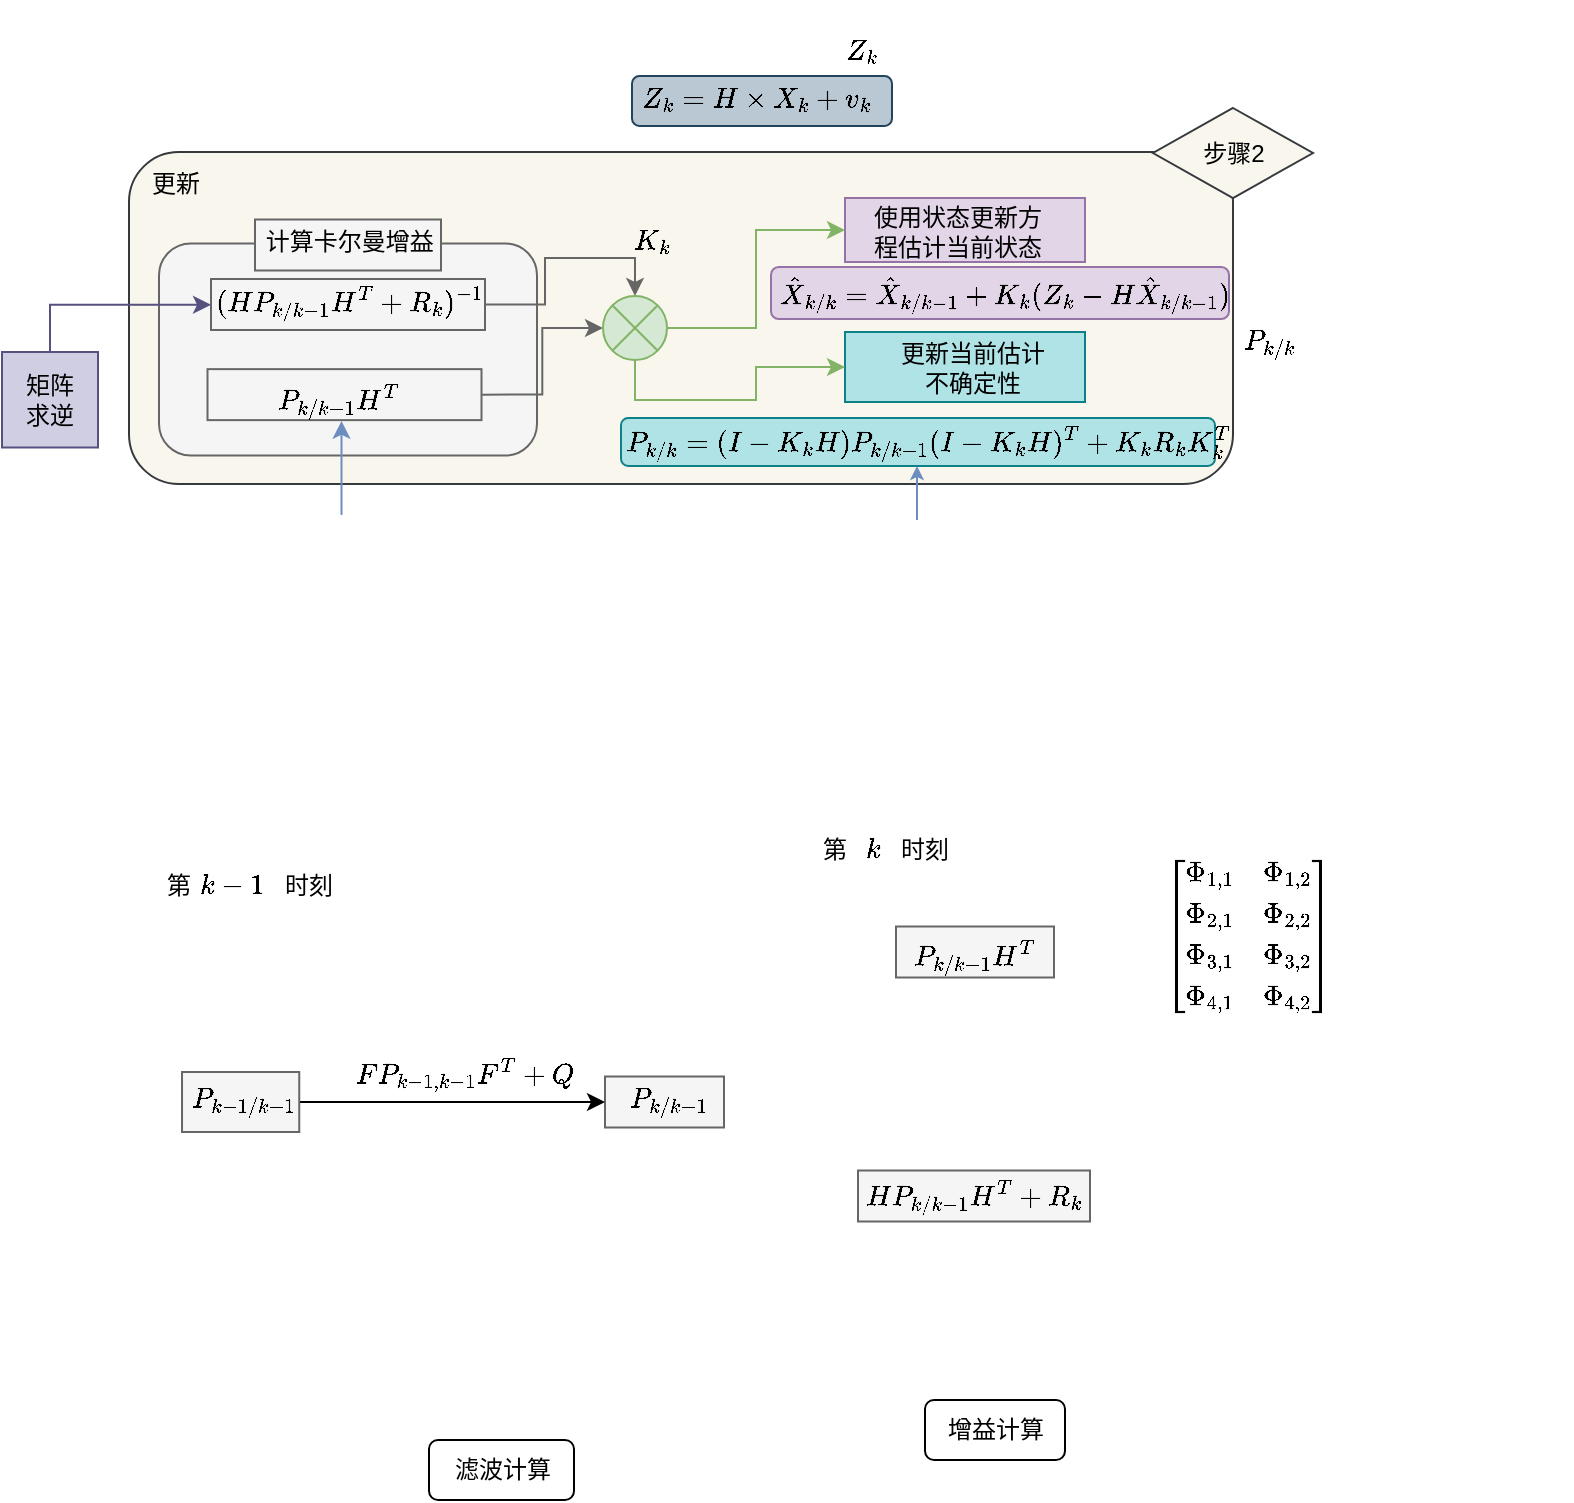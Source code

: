 <mxfile version="24.7.10">
  <diagram name="第 1 页" id="y7iJmAaxipxlzdK7qwd3">
    <mxGraphModel dx="830" dy="1611" grid="0" gridSize="10" guides="1" tooltips="1" connect="1" arrows="1" fold="1" page="1" pageScale="1" pageWidth="827" pageHeight="1169" math="1" shadow="0">
      <root>
        <mxCell id="0" />
        <mxCell id="1" parent="0" />
        <mxCell id="mOf4tWiYJ4hYIlibuN8Z-60" value="" style="rounded=0;whiteSpace=wrap;html=1;fillColor=#f5f5f5;strokeColor=#666666;fontColor=#333333;" vertex="1" parent="1">
          <mxGeometry x="351.5" y="508.25" width="59.5" height="25.5" as="geometry" />
        </mxCell>
        <mxCell id="mOf4tWiYJ4hYIlibuN8Z-14" value="" style="rounded=1;whiteSpace=wrap;html=1;fillColor=#bac8d3;strokeColor=#23445d;" vertex="1" parent="1">
          <mxGeometry x="365" y="8" width="130" height="25" as="geometry" />
        </mxCell>
        <mxCell id="mOf4tWiYJ4hYIlibuN8Z-15" value="" style="rounded=1;whiteSpace=wrap;html=1;fillColor=#f9f7ed;strokeColor=#36393d;" vertex="1" parent="1">
          <mxGeometry x="113.5" y="46" width="552" height="166" as="geometry" />
        </mxCell>
        <mxCell id="mOf4tWiYJ4hYIlibuN8Z-16" value="" style="rounded=1;whiteSpace=wrap;html=1;fillColor=#f5f5f5;fontColor=#333333;strokeColor=#666666;" vertex="1" parent="1">
          <mxGeometry x="128.5" y="91.75" width="189" height="106" as="geometry" />
        </mxCell>
        <mxCell id="mOf4tWiYJ4hYIlibuN8Z-17" value="" style="rounded=1;whiteSpace=wrap;html=1;fillColor=#b0e3e6;strokeColor=#0e8088;" vertex="1" parent="1">
          <mxGeometry x="359.5" y="179" width="297" height="24" as="geometry" />
        </mxCell>
        <mxCell id="mOf4tWiYJ4hYIlibuN8Z-18" value="" style="rounded=1;whiteSpace=wrap;html=1;fillColor=#e1d5e7;strokeColor=#9673a6;" vertex="1" parent="1">
          <mxGeometry x="434.5" y="103.5" width="229" height="26" as="geometry" />
        </mxCell>
        <mxCell id="mOf4tWiYJ4hYIlibuN8Z-19" value="" style="rounded=0;whiteSpace=wrap;html=1;fillColor=#b0e3e6;strokeColor=#0e8088;" vertex="1" parent="1">
          <mxGeometry x="471.5" y="136" width="120" height="35" as="geometry" />
        </mxCell>
        <mxCell id="mOf4tWiYJ4hYIlibuN8Z-20" value="" style="rounded=0;whiteSpace=wrap;html=1;fillColor=#e1d5e7;strokeColor=#9673a6;" vertex="1" parent="1">
          <mxGeometry x="471.5" y="69" width="120" height="32" as="geometry" />
        </mxCell>
        <mxCell id="mOf4tWiYJ4hYIlibuN8Z-21" value="" style="rounded=0;whiteSpace=wrap;html=1;fillColor=#f5f5f5;strokeColor=#666666;fontColor=#333333;" vertex="1" parent="1">
          <mxGeometry x="176.5" y="79.75" width="93" height="25.5" as="geometry" />
        </mxCell>
        <mxCell id="mOf4tWiYJ4hYIlibuN8Z-22" value="更新" style="text;html=1;align=center;verticalAlign=middle;whiteSpace=wrap;rounded=0;" vertex="1" parent="1">
          <mxGeometry x="106.5" y="47.25" width="60" height="30" as="geometry" />
        </mxCell>
        <mxCell id="mOf4tWiYJ4hYIlibuN8Z-23" value="使用状态更新方程估计当前状态" style="text;html=1;align=center;verticalAlign=middle;whiteSpace=wrap;rounded=0;" vertex="1" parent="1">
          <mxGeometry x="480" y="71" width="96" height="30" as="geometry" />
        </mxCell>
        <mxCell id="mOf4tWiYJ4hYIlibuN8Z-24" value="更新当前估计不确定性" style="text;html=1;align=center;verticalAlign=middle;whiteSpace=wrap;rounded=0;" vertex="1" parent="1">
          <mxGeometry x="495" y="138.5" width="81" height="30" as="geometry" />
        </mxCell>
        <mxCell id="mOf4tWiYJ4hYIlibuN8Z-25" value="步骤2" style="rhombus;whiteSpace=wrap;html=1;fillColor=#f9f7ed;strokeColor=#36393d;" vertex="1" parent="1">
          <mxGeometry x="625.5" y="24" width="80" height="45" as="geometry" />
        </mxCell>
        <mxCell id="mOf4tWiYJ4hYIlibuN8Z-26" value="计算卡尔曼增益&amp;nbsp;" style="text;html=1;align=center;verticalAlign=middle;whiteSpace=wrap;rounded=0;" vertex="1" parent="1">
          <mxGeometry x="176.5" y="77.25" width="97" height="28" as="geometry" />
        </mxCell>
        <mxCell id="mOf4tWiYJ4hYIlibuN8Z-27" value="$$P_{k/k}=(I-K_{k}H)P_{k/k-1}(I-K_{k}H)^{T}+K_{k}R_{k}K_{k}^{T}$$" style="text;whiteSpace=wrap;" vertex="1" parent="1">
          <mxGeometry x="359.5" y="163.75" width="293" height="44" as="geometry" />
        </mxCell>
        <mxCell id="mOf4tWiYJ4hYIlibuN8Z-28" value="$$Z_k=H\times X_{k}+v_k$$" style="text;whiteSpace=wrap;" vertex="1" parent="1">
          <mxGeometry x="367.5" y="-6" width="120" height="36" as="geometry" />
        </mxCell>
        <mxCell id="mOf4tWiYJ4hYIlibuN8Z-29" value="$$\hat{X}_{k/k}={{\hat{X}_{k/k-1}+K_{k}(Z_{k}-H\hat{X}_{k/k-1})}}$$" style="text;whiteSpace=wrap;" vertex="1" parent="1">
          <mxGeometry x="436.5" y="87.5" width="190" height="36" as="geometry" />
        </mxCell>
        <mxCell id="mOf4tWiYJ4hYIlibuN8Z-30" value="&lt;span style=&quot;color: rgb(0, 0, 0); font-family: Helvetica; font-size: 12px; font-style: normal; font-variant-ligatures: normal; font-variant-caps: normal; font-weight: 400; letter-spacing: normal; orphans: 2; text-align: left; text-indent: 0px; text-transform: none; widows: 2; word-spacing: 0px; -webkit-text-stroke-width: 0px; white-space: normal; background-color: rgb(251, 251, 251); text-decoration-thickness: initial; text-decoration-style: initial; text-decoration-color: initial; display: inline !important; float: none;&quot;&gt;$$Z_k$$&lt;/span&gt;" style="text;whiteSpace=wrap;html=1;" vertex="1" parent="1">
          <mxGeometry x="470" y="-30" width="25" height="36" as="geometry" />
        </mxCell>
        <mxCell id="mOf4tWiYJ4hYIlibuN8Z-31" value="&lt;span style=&quot;color: rgb(0, 0, 0); font-family: Helvetica; font-size: 12px; font-style: normal; font-variant-ligatures: normal; font-variant-caps: normal; font-weight: 400; letter-spacing: normal; orphans: 2; text-align: left; text-indent: 0px; text-transform: none; widows: 2; word-spacing: 0px; -webkit-text-stroke-width: 0px; white-space: normal; background-color: rgb(251, 251, 251); text-decoration-thickness: initial; text-decoration-style: initial; text-decoration-color: initial; display: inline !important; float: none;&quot;&gt;$$P_{k/k}$$&lt;/span&gt;" style="text;html=1;align=center;verticalAlign=middle;resizable=0;points=[];autosize=1;strokeColor=none;fillColor=none;" vertex="1" parent="1">
          <mxGeometry x="642.5" y="127.5" width="83" height="26" as="geometry" />
        </mxCell>
        <mxCell id="mOf4tWiYJ4hYIlibuN8Z-32" value="&lt;span style=&quot;color: rgb(0, 0, 0); font-family: Helvetica; font-size: 12px; font-style: normal; font-variant-ligatures: normal; font-variant-caps: normal; font-weight: 400; letter-spacing: normal; orphans: 2; text-align: center; text-indent: 0px; text-transform: none; widows: 2; word-spacing: 0px; -webkit-text-stroke-width: 0px; white-space: normal; background-color: rgb(255, 255, 255); text-decoration-thickness: initial; text-decoration-style: initial; text-decoration-color: initial; display: inline !important; float: none;&quot;&gt;$$K_k$$&lt;/span&gt;" style="text;whiteSpace=wrap;html=1;" vertex="1" parent="1">
          <mxGeometry x="363.5" y="65" width="27.5" height="36" as="geometry" />
        </mxCell>
        <mxCell id="mOf4tWiYJ4hYIlibuN8Z-33" style="edgeStyle=orthogonalEdgeStyle;rounded=0;orthogonalLoop=1;jettySize=auto;html=1;entryX=0.5;entryY=0;entryDx=0;entryDy=0;strokeColor=#666666;" edge="1" parent="1" source="mOf4tWiYJ4hYIlibuN8Z-34" target="mOf4tWiYJ4hYIlibuN8Z-44">
          <mxGeometry relative="1" as="geometry">
            <Array as="points">
              <mxPoint x="321.5" y="122" />
              <mxPoint x="321.5" y="99" />
              <mxPoint x="366.5" y="99" />
            </Array>
          </mxGeometry>
        </mxCell>
        <mxCell id="mOf4tWiYJ4hYIlibuN8Z-34" value="" style="rounded=0;whiteSpace=wrap;html=1;fillColor=#f5f5f5;strokeColor=#666666;fontColor=#333333;" vertex="1" parent="1">
          <mxGeometry x="154.5" y="109.5" width="137" height="25.5" as="geometry" />
        </mxCell>
        <mxCell id="mOf4tWiYJ4hYIlibuN8Z-35" value="$$(HP_{k/k-1}{H}^{T}+R_{k})^{-1}$$" style="text;whiteSpace=wrap;" vertex="1" parent="1">
          <mxGeometry x="154.5" y="94.25" width="135" height="37.5" as="geometry" />
        </mxCell>
        <mxCell id="mOf4tWiYJ4hYIlibuN8Z-36" style="edgeStyle=orthogonalEdgeStyle;rounded=0;orthogonalLoop=1;jettySize=auto;html=1;exitX=0.5;exitY=0;exitDx=0;exitDy=0;entryX=0;entryY=0.75;entryDx=0;entryDy=0;strokeColor=#56517E;" edge="1" parent="1" source="mOf4tWiYJ4hYIlibuN8Z-37" target="mOf4tWiYJ4hYIlibuN8Z-35">
          <mxGeometry relative="1" as="geometry">
            <Array as="points">
              <mxPoint x="73.5" y="122" />
            </Array>
          </mxGeometry>
        </mxCell>
        <mxCell id="mOf4tWiYJ4hYIlibuN8Z-37" value="矩阵&lt;div&gt;求逆&lt;/div&gt;" style="rounded=0;whiteSpace=wrap;html=1;fillColor=#d0cee2;strokeColor=#56517e;" vertex="1" parent="1">
          <mxGeometry x="50" y="146" width="48" height="47.75" as="geometry" />
        </mxCell>
        <mxCell id="mOf4tWiYJ4hYIlibuN8Z-38" style="edgeStyle=orthogonalEdgeStyle;rounded=0;orthogonalLoop=1;jettySize=auto;html=1;exitX=1;exitY=0.5;exitDx=0;exitDy=0;entryX=0;entryY=0.5;entryDx=0;entryDy=0;strokeColor=#666666;" edge="1" parent="1" source="mOf4tWiYJ4hYIlibuN8Z-39" target="mOf4tWiYJ4hYIlibuN8Z-44">
          <mxGeometry relative="1" as="geometry" />
        </mxCell>
        <mxCell id="mOf4tWiYJ4hYIlibuN8Z-39" value="" style="rounded=0;whiteSpace=wrap;html=1;fillColor=#f5f5f5;strokeColor=#666666;fontColor=#333333;" vertex="1" parent="1">
          <mxGeometry x="152.75" y="154.57" width="137" height="25.5" as="geometry" />
        </mxCell>
        <mxCell id="mOf4tWiYJ4hYIlibuN8Z-40" value="$$P_{k/k-1}H^{T}$$" style="text;whiteSpace=wrap;" vertex="1" parent="1">
          <mxGeometry x="186" y="143" width="70.5" height="36" as="geometry" />
        </mxCell>
        <mxCell id="mOf4tWiYJ4hYIlibuN8Z-41" value="" style="endArrow=classic;html=1;rounded=0;strokeColor=#6C8EBF;" edge="1" parent="1">
          <mxGeometry width="50" height="50" relative="1" as="geometry">
            <mxPoint x="219.75" y="227.44" as="sourcePoint" />
            <mxPoint x="219.75" y="180.44" as="targetPoint" />
          </mxGeometry>
        </mxCell>
        <mxCell id="mOf4tWiYJ4hYIlibuN8Z-42" style="edgeStyle=orthogonalEdgeStyle;rounded=0;orthogonalLoop=1;jettySize=auto;html=1;entryX=0;entryY=0.5;entryDx=0;entryDy=0;strokeColor=#82B366;" edge="1" parent="1" source="mOf4tWiYJ4hYIlibuN8Z-44" target="mOf4tWiYJ4hYIlibuN8Z-20">
          <mxGeometry relative="1" as="geometry" />
        </mxCell>
        <mxCell id="mOf4tWiYJ4hYIlibuN8Z-43" style="edgeStyle=orthogonalEdgeStyle;rounded=0;orthogonalLoop=1;jettySize=auto;html=1;exitX=0.5;exitY=1;exitDx=0;exitDy=0;entryX=0;entryY=0.5;entryDx=0;entryDy=0;strokeColor=#82B366;" edge="1" parent="1" source="mOf4tWiYJ4hYIlibuN8Z-44" target="mOf4tWiYJ4hYIlibuN8Z-19">
          <mxGeometry relative="1" as="geometry" />
        </mxCell>
        <mxCell id="mOf4tWiYJ4hYIlibuN8Z-44" value="" style="shape=sumEllipse;perimeter=ellipsePerimeter;whiteSpace=wrap;html=1;backgroundOutline=1;fillColor=#d5e8d4;strokeColor=#82B366;" vertex="1" parent="1">
          <mxGeometry x="350.5" y="118" width="32" height="32" as="geometry" />
        </mxCell>
        <mxCell id="mOf4tWiYJ4hYIlibuN8Z-45" value="" style="endArrow=classic;html=1;rounded=0;strokeColor=#6C8EBF;jumpSize=6;startSize=6;endSize=4;" edge="1" parent="1">
          <mxGeometry width="50" height="50" relative="1" as="geometry">
            <mxPoint x="507.5" y="230" as="sourcePoint" />
            <mxPoint x="507.5" y="203" as="targetPoint" />
          </mxGeometry>
        </mxCell>
        <mxCell id="mOf4tWiYJ4hYIlibuN8Z-46" value="$$k-1$$" style="text;html=1;align=center;verticalAlign=middle;resizable=0;points=[];autosize=1;strokeColor=none;fillColor=none;" vertex="1" parent="1">
          <mxGeometry x="130" y="398" width="70" height="30" as="geometry" />
        </mxCell>
        <mxCell id="mOf4tWiYJ4hYIlibuN8Z-47" value="第" style="text;html=1;align=center;verticalAlign=middle;resizable=0;points=[];autosize=1;strokeColor=none;fillColor=none;" vertex="1" parent="1">
          <mxGeometry x="118" y="398" width="40" height="30" as="geometry" />
        </mxCell>
        <mxCell id="mOf4tWiYJ4hYIlibuN8Z-48" value="时刻" style="text;html=1;align=center;verticalAlign=middle;resizable=0;points=[];autosize=1;strokeColor=none;fillColor=none;" vertex="1" parent="1">
          <mxGeometry x="178" y="398" width="50" height="30" as="geometry" />
        </mxCell>
        <mxCell id="mOf4tWiYJ4hYIlibuN8Z-50" value="$$k$$" style="text;html=1;align=center;verticalAlign=middle;resizable=0;points=[];autosize=1;strokeColor=none;fillColor=none;" vertex="1" parent="1">
          <mxGeometry x="454.5" y="380" width="60" height="30" as="geometry" />
        </mxCell>
        <mxCell id="mOf4tWiYJ4hYIlibuN8Z-51" value="第" style="text;html=1;align=center;verticalAlign=middle;resizable=0;points=[];autosize=1;strokeColor=none;fillColor=none;" vertex="1" parent="1">
          <mxGeometry x="446" y="380" width="40" height="30" as="geometry" />
        </mxCell>
        <mxCell id="mOf4tWiYJ4hYIlibuN8Z-52" value="时刻" style="text;html=1;align=center;verticalAlign=middle;resizable=0;points=[];autosize=1;strokeColor=none;fillColor=none;" vertex="1" parent="1">
          <mxGeometry x="486" y="380" width="50" height="30" as="geometry" />
        </mxCell>
        <mxCell id="mOf4tWiYJ4hYIlibuN8Z-54" value="滤波计算" style="rounded=1;whiteSpace=wrap;html=1;" vertex="1" parent="1">
          <mxGeometry x="263.5" y="690" width="72.5" height="30" as="geometry" />
        </mxCell>
        <mxCell id="mOf4tWiYJ4hYIlibuN8Z-55" value="增益计算" style="rounded=1;whiteSpace=wrap;html=1;" vertex="1" parent="1">
          <mxGeometry x="511.5" y="670" width="70" height="30" as="geometry" />
        </mxCell>
        <mxCell id="mOf4tWiYJ4hYIlibuN8Z-61" style="edgeStyle=orthogonalEdgeStyle;rounded=0;orthogonalLoop=1;jettySize=auto;html=1;exitX=1;exitY=0.5;exitDx=0;exitDy=0;entryX=0;entryY=0.5;entryDx=0;entryDy=0;" edge="1" parent="1" source="mOf4tWiYJ4hYIlibuN8Z-56" target="mOf4tWiYJ4hYIlibuN8Z-60">
          <mxGeometry relative="1" as="geometry" />
        </mxCell>
        <mxCell id="mOf4tWiYJ4hYIlibuN8Z-56" value="" style="rounded=0;whiteSpace=wrap;html=1;fillColor=#f5f5f5;strokeColor=#666666;fontColor=#333333;" vertex="1" parent="1">
          <mxGeometry x="140.01" y="506" width="58.62" height="30" as="geometry" />
        </mxCell>
        <mxCell id="mOf4tWiYJ4hYIlibuN8Z-57" value="$$P_{k-1/k-1}$$" style="text;whiteSpace=wrap;" vertex="1" parent="1">
          <mxGeometry x="142.94" y="494" width="52.75" height="36" as="geometry" />
        </mxCell>
        <mxCell id="mOf4tWiYJ4hYIlibuN8Z-58" value="$${{FP_{k-1,k-1}F^{T}+Q}}$$" style="text;whiteSpace=wrap;" vertex="1" parent="1">
          <mxGeometry x="225" y="480" width="111" height="36" as="geometry" />
        </mxCell>
        <mxCell id="mOf4tWiYJ4hYIlibuN8Z-59" value="$${{P_{k/k-1}}}$$" style="text;whiteSpace=wrap;" vertex="1" parent="1">
          <mxGeometry x="361.75" y="494" width="39" height="36" as="geometry" />
        </mxCell>
        <mxCell id="mOf4tWiYJ4hYIlibuN8Z-62" value="" style="rounded=0;whiteSpace=wrap;html=1;fillColor=#f5f5f5;strokeColor=#666666;fontColor=#333333;" vertex="1" parent="1">
          <mxGeometry x="497" y="433.25" width="79" height="25.5" as="geometry" />
        </mxCell>
        <mxCell id="mOf4tWiYJ4hYIlibuN8Z-63" value="$${{P_{k/k-1}}}H^T$$" style="text;whiteSpace=wrap;" vertex="1" parent="1">
          <mxGeometry x="503.75" y="421" width="77.75" height="36" as="geometry" />
        </mxCell>
        <mxCell id="mOf4tWiYJ4hYIlibuN8Z-64" value="" style="rounded=0;whiteSpace=wrap;html=1;fillColor=#f5f5f5;strokeColor=#666666;fontColor=#333333;" vertex="1" parent="1">
          <mxGeometry x="478" y="555.25" width="116" height="25.5" as="geometry" />
        </mxCell>
        <mxCell id="mOf4tWiYJ4hYIlibuN8Z-65" value="$${{HP_{k/k-1}}}H^T+R_k$$" style="text;whiteSpace=wrap;" vertex="1" parent="1">
          <mxGeometry x="480.25" y="541" width="39" height="36" as="geometry" />
        </mxCell>
        <mxCell id="mOf4tWiYJ4hYIlibuN8Z-69" value="$$\begin{bmatrix}&#xa;\Phi_{1,1}&amp;\Phi_{1,2}\\&#xa;\Phi_{2,1}&amp;\Phi_{2,2}\\&#xa;\Phi_{3,1}&amp;\Phi_{3,2}\\&#xa;\Phi_{4,1}&amp;\Phi_{4,2}\\\end{bmatrix}$$" style="text;whiteSpace=wrap;" vertex="1" parent="1">
          <mxGeometry x="630" y="381" width="87" height="99" as="geometry" />
        </mxCell>
      </root>
    </mxGraphModel>
  </diagram>
</mxfile>
